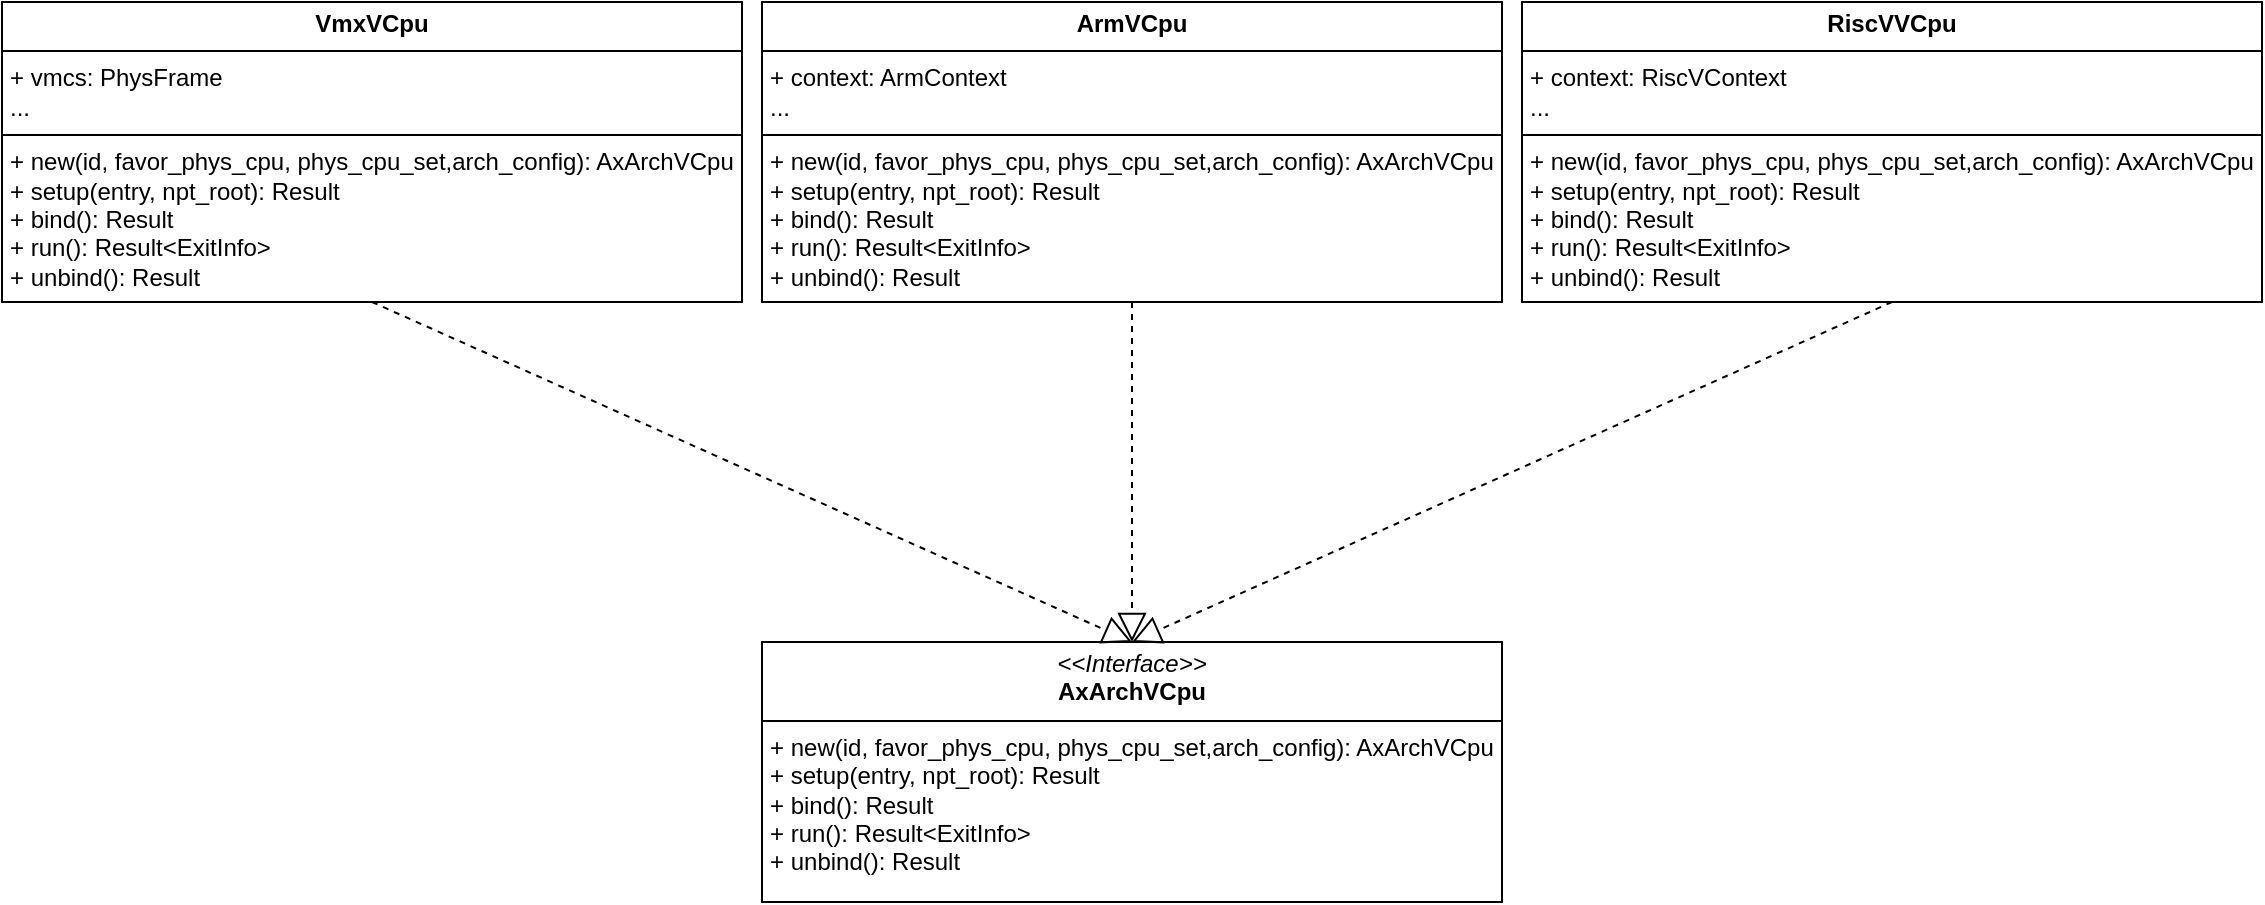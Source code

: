 <mxfile version="26.2.9">
  <diagram name="Page-1" id="LOVRkM_9GWVlih0Z7ADu">
    <mxGraphModel dx="2278" dy="824" grid="1" gridSize="10" guides="1" tooltips="1" connect="1" arrows="1" fold="1" page="1" pageScale="1" pageWidth="850" pageHeight="1100" math="0" shadow="0">
      <root>
        <mxCell id="0" />
        <mxCell id="1" parent="0" />
        <mxCell id="nAAJIJhCi1dOpq_J3qlF-1" value="&lt;p style=&quot;margin:0px;margin-top:4px;text-align:center;&quot;&gt;&lt;i&gt;&amp;lt;&amp;lt;Interface&amp;gt;&amp;gt;&lt;/i&gt;&lt;br&gt;&lt;b&gt;AxArchVCpu&lt;/b&gt;&lt;/p&gt;&lt;hr size=&quot;1&quot; style=&quot;border-style:solid;&quot;&gt;&lt;p style=&quot;margin:0px;margin-left:4px;&quot;&gt;+ new(id, favor_phys_cpu, phys_cpu_set,arch_config): AxArchVCpu&lt;br&gt;+ setup(entry, npt_root): Result&lt;/p&gt;&lt;p style=&quot;margin:0px;margin-left:4px;&quot;&gt;+ bind(): Result&lt;/p&gt;&lt;p style=&quot;margin:0px;margin-left:4px;&quot;&gt;+ run(): Result&amp;lt;ExitInfo&amp;gt;&lt;/p&gt;&lt;p style=&quot;margin:0px;margin-left:4px;&quot;&gt;+ unbind(): Result&lt;/p&gt;" style="verticalAlign=top;align=left;overflow=fill;html=1;whiteSpace=wrap;" vertex="1" parent="1">
          <mxGeometry x="210" y="570" width="370" height="130" as="geometry" />
        </mxCell>
        <mxCell id="nAAJIJhCi1dOpq_J3qlF-12" value="&lt;p style=&quot;margin:0px;margin-top:4px;text-align:center;&quot;&gt;&lt;b&gt;VmxVCpu&lt;/b&gt;&lt;/p&gt;&lt;hr size=&quot;1&quot; style=&quot;border-style:solid;&quot;&gt;&lt;p style=&quot;margin:0px;margin-left:4px;&quot;&gt;+ vmcs: PhysFrame&lt;/p&gt;&lt;p style=&quot;margin:0px;margin-left:4px;&quot;&gt;...&lt;/p&gt;&lt;hr size=&quot;1&quot; style=&quot;border-style:solid;&quot;&gt;&lt;p style=&quot;margin: 0px 0px 0px 4px;&quot;&gt;+ new(id, favor_phys_cpu, phys_cpu_set,arch_config): AxArchVCpu&lt;br&gt;+ setup(entry, npt_root): Result&lt;/p&gt;&lt;p style=&quot;margin: 0px 0px 0px 4px;&quot;&gt;+ bind(): Result&lt;/p&gt;&lt;p style=&quot;margin: 0px 0px 0px 4px;&quot;&gt;+ run(): Result&amp;lt;ExitInfo&amp;gt;&lt;/p&gt;&lt;p style=&quot;margin: 0px 0px 0px 4px;&quot;&gt;+ unbind(): Result&lt;/p&gt;" style="verticalAlign=top;align=left;overflow=fill;html=1;whiteSpace=wrap;" vertex="1" parent="1">
          <mxGeometry x="-170" y="250" width="370" height="150" as="geometry" />
        </mxCell>
        <mxCell id="nAAJIJhCi1dOpq_J3qlF-14" value="" style="endArrow=block;dashed=1;endFill=0;endSize=12;html=1;rounded=0;exitX=0.5;exitY=1;exitDx=0;exitDy=0;entryX=0.5;entryY=0;entryDx=0;entryDy=0;" edge="1" parent="1" source="nAAJIJhCi1dOpq_J3qlF-12" target="nAAJIJhCi1dOpq_J3qlF-1">
          <mxGeometry width="160" relative="1" as="geometry">
            <mxPoint x="350" y="420" as="sourcePoint" />
            <mxPoint x="510" y="420" as="targetPoint" />
          </mxGeometry>
        </mxCell>
        <mxCell id="nAAJIJhCi1dOpq_J3qlF-15" value="&lt;p style=&quot;margin:0px;margin-top:4px;text-align:center;&quot;&gt;&lt;b&gt;ArmVCpu&lt;/b&gt;&lt;/p&gt;&lt;hr size=&quot;1&quot; style=&quot;border-style:solid;&quot;&gt;&lt;p style=&quot;margin:0px;margin-left:4px;&quot;&gt;+ context: ArmContext&lt;/p&gt;&lt;p style=&quot;margin:0px;margin-left:4px;&quot;&gt;...&lt;/p&gt;&lt;hr size=&quot;1&quot; style=&quot;border-style:solid;&quot;&gt;&lt;p style=&quot;margin: 0px 0px 0px 4px;&quot;&gt;+ new(id, favor_phys_cpu, phys_cpu_set,arch_config): AxArchVCpu&lt;br&gt;+ setup(entry, npt_root): Result&lt;/p&gt;&lt;p style=&quot;margin: 0px 0px 0px 4px;&quot;&gt;+ bind(): Result&lt;/p&gt;&lt;p style=&quot;margin: 0px 0px 0px 4px;&quot;&gt;+ run(): Result&amp;lt;ExitInfo&amp;gt;&lt;/p&gt;&lt;p style=&quot;margin: 0px 0px 0px 4px;&quot;&gt;+ unbind(): Result&lt;/p&gt;" style="verticalAlign=top;align=left;overflow=fill;html=1;whiteSpace=wrap;" vertex="1" parent="1">
          <mxGeometry x="210" y="250" width="370" height="150" as="geometry" />
        </mxCell>
        <mxCell id="nAAJIJhCi1dOpq_J3qlF-16" value="&lt;p style=&quot;margin:0px;margin-top:4px;text-align:center;&quot;&gt;&lt;b&gt;RiscVVCpu&lt;/b&gt;&lt;/p&gt;&lt;hr size=&quot;1&quot; style=&quot;border-style:solid;&quot;&gt;&lt;p style=&quot;margin:0px;margin-left:4px;&quot;&gt;+ context: RiscVContext&lt;/p&gt;&lt;p style=&quot;margin:0px;margin-left:4px;&quot;&gt;...&lt;/p&gt;&lt;hr size=&quot;1&quot; style=&quot;border-style:solid;&quot;&gt;&lt;p style=&quot;margin: 0px 0px 0px 4px;&quot;&gt;+ new(id, favor_phys_cpu, phys_cpu_set,arch_config): AxArchVCpu&lt;br&gt;+ setup(entry, npt_root): Result&lt;/p&gt;&lt;p style=&quot;margin: 0px 0px 0px 4px;&quot;&gt;+ bind(): Result&lt;/p&gt;&lt;p style=&quot;margin: 0px 0px 0px 4px;&quot;&gt;+ run(): Result&amp;lt;ExitInfo&amp;gt;&lt;/p&gt;&lt;p style=&quot;margin: 0px 0px 0px 4px;&quot;&gt;+ unbind(): Result&lt;/p&gt;" style="verticalAlign=top;align=left;overflow=fill;html=1;whiteSpace=wrap;" vertex="1" parent="1">
          <mxGeometry x="590" y="250" width="370" height="150" as="geometry" />
        </mxCell>
        <mxCell id="nAAJIJhCi1dOpq_J3qlF-17" value="" style="endArrow=block;dashed=1;endFill=0;endSize=12;html=1;rounded=0;exitX=0.5;exitY=1;exitDx=0;exitDy=0;entryX=0.5;entryY=0;entryDx=0;entryDy=0;" edge="1" parent="1" source="nAAJIJhCi1dOpq_J3qlF-15" target="nAAJIJhCi1dOpq_J3qlF-1">
          <mxGeometry width="160" relative="1" as="geometry">
            <mxPoint x="45" y="410" as="sourcePoint" />
            <mxPoint x="420" y="500" as="targetPoint" />
          </mxGeometry>
        </mxCell>
        <mxCell id="nAAJIJhCi1dOpq_J3qlF-18" value="" style="endArrow=block;dashed=1;endFill=0;endSize=12;html=1;rounded=0;exitX=0.5;exitY=1;exitDx=0;exitDy=0;entryX=0.5;entryY=0;entryDx=0;entryDy=0;" edge="1" parent="1" source="nAAJIJhCi1dOpq_J3qlF-16" target="nAAJIJhCi1dOpq_J3qlF-1">
          <mxGeometry width="160" relative="1" as="geometry">
            <mxPoint x="405" y="410" as="sourcePoint" />
            <mxPoint x="405" y="580" as="targetPoint" />
          </mxGeometry>
        </mxCell>
      </root>
    </mxGraphModel>
  </diagram>
</mxfile>

